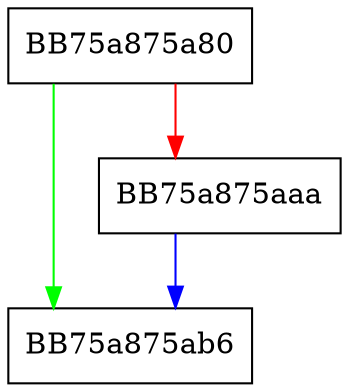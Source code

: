 digraph LoadDlpJitProcessExclusionListDbVar {
  node [shape="box"];
  graph [splines=ortho];
  BB75a875a80 -> BB75a875ab6 [color="green"];
  BB75a875a80 -> BB75a875aaa [color="red"];
  BB75a875aaa -> BB75a875ab6 [color="blue"];
}